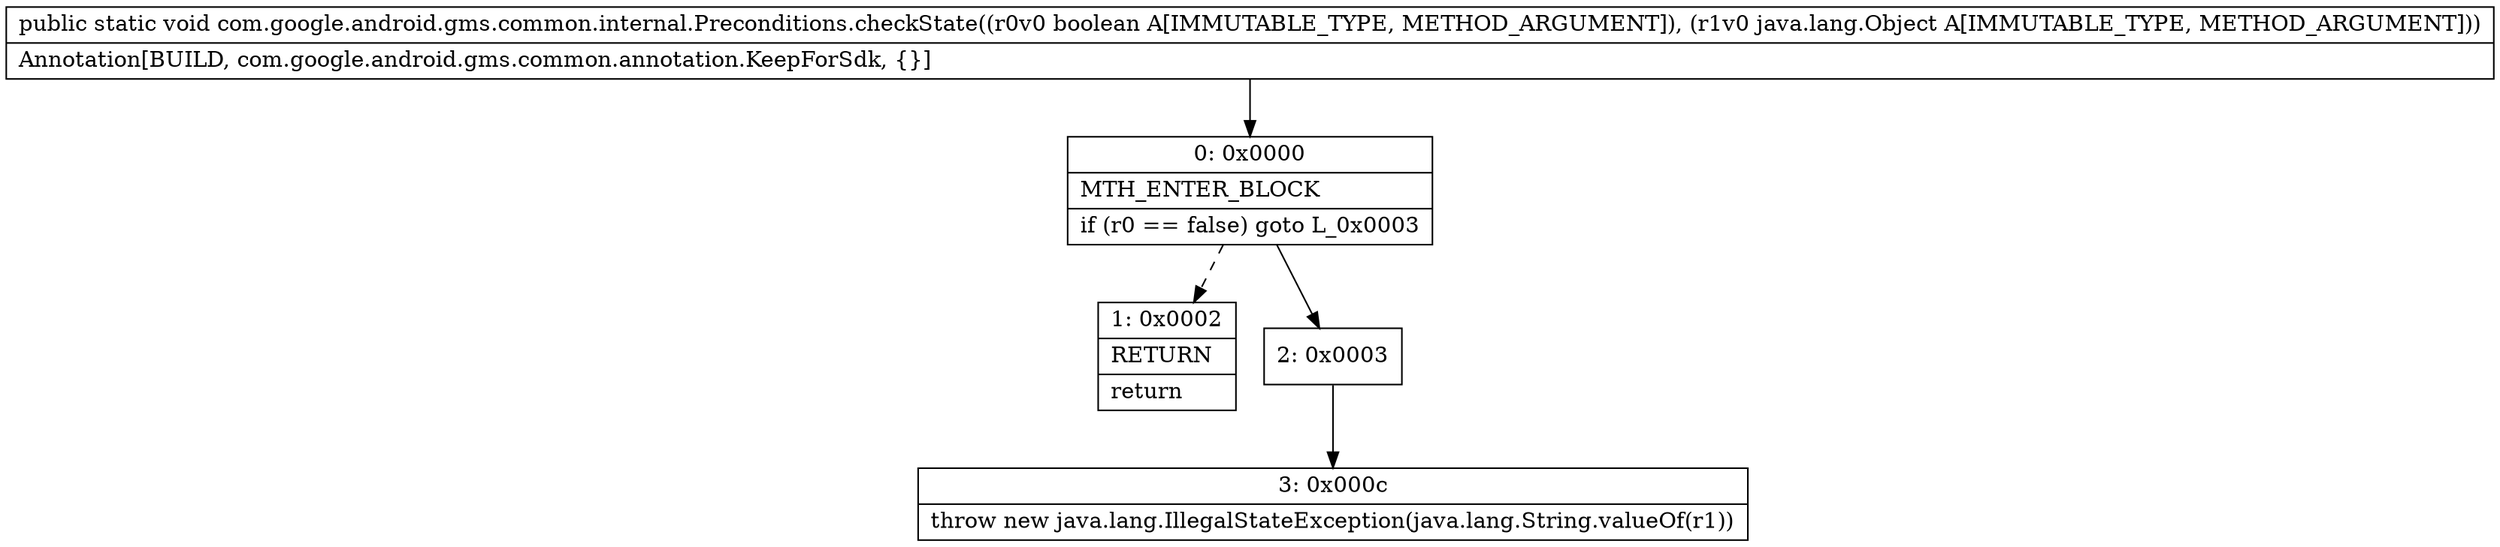 digraph "CFG forcom.google.android.gms.common.internal.Preconditions.checkState(ZLjava\/lang\/Object;)V" {
Node_0 [shape=record,label="{0\:\ 0x0000|MTH_ENTER_BLOCK\l|if (r0 == false) goto L_0x0003\l}"];
Node_1 [shape=record,label="{1\:\ 0x0002|RETURN\l|return\l}"];
Node_2 [shape=record,label="{2\:\ 0x0003}"];
Node_3 [shape=record,label="{3\:\ 0x000c|throw new java.lang.IllegalStateException(java.lang.String.valueOf(r1))\l}"];
MethodNode[shape=record,label="{public static void com.google.android.gms.common.internal.Preconditions.checkState((r0v0 boolean A[IMMUTABLE_TYPE, METHOD_ARGUMENT]), (r1v0 java.lang.Object A[IMMUTABLE_TYPE, METHOD_ARGUMENT]))  | Annotation[BUILD, com.google.android.gms.common.annotation.KeepForSdk, \{\}]\l}"];
MethodNode -> Node_0;
Node_0 -> Node_1[style=dashed];
Node_0 -> Node_2;
Node_2 -> Node_3;
}

